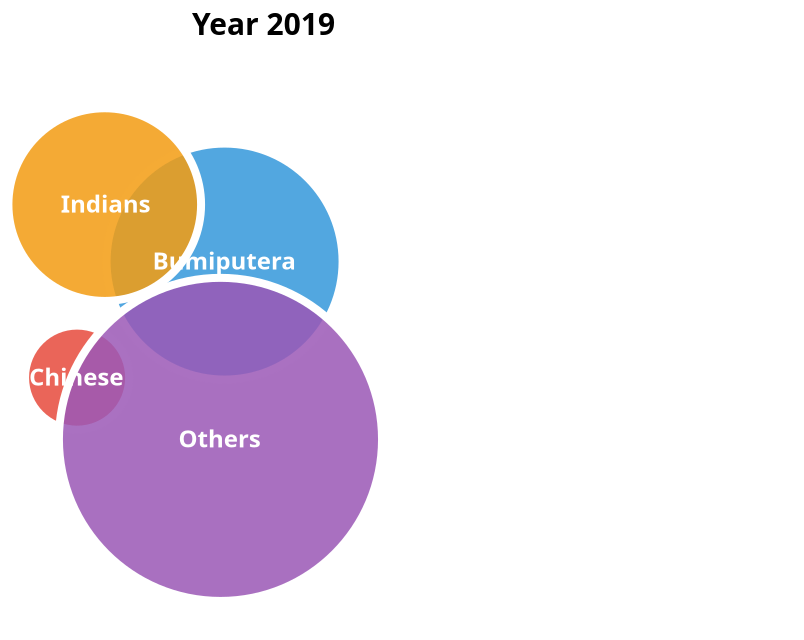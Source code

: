 {
  "$schema": "https://vega.github.io/schema/vega/v6.json",
  "description": "Packed bubble chart showing poverty incidence by ethnicity (2002)",
  "width": 100,
  "height": 320,

  "signals": [
    {"name": "cx", "update": "width/2-260"},
    {"name": "cy", "update": "170"}
  ],
  "data": [
    {
      "name": "table",
      "values": [
        {"ethnic": "Bumiputera", "poverty": 7.2},
        {"ethnic": "Chinese", "poverty": 1.4},
        {"ethnic": "Indians", "poverty": 4.8},
        {"ethnic": "Others", "poverty": 13.5}
      ]
    }
  ],
  "scales": [
    {
      "name": "size",
      "domain": [0, 15],
      "range": [0, 29000]  
    },
    {
      "name": "color",
      "type": "ordinal",
      "domain": ["Bumiputera", "Chinese", "Indians", "Others"],
      "range": ["#3498db", "#e74c3c", "#f39c12", "#9b59b6"]
    }
  ],
  "marks": [
    {
      "type": "text",
      "encode": {
        "enter": {
          "x": {"signal": "width/2-220"},
          "y": {"value": 5.5},
          "text": {"value": "Year 2019"},
          "align": {"value": "center"},
          "baseline": {"value": "top"},
          "fontSize": {"value": 15},
          "fontWeight": {"value": "bold"}
        }
      }
    },
    {
      "name": "nodes",
      "type": "symbol",
      "from": {"data": "table"},
      "encode": {
        "enter": {
          "fill": {"scale": "color", "field": "ethnic"},
          "xfocus": {"signal": "cx"},
          "yfocus": {"signal": "cy"}
        },
        "update": {
          "size": {"signal": "datum.poverty", "scale": "size"},
          "stroke": {"value": "white"},
          "strokeWidth": {"value": 4},
          "fillOpacity": {"value": 0.85},
          "tooltip": {
            "signal": "{'Ethnicity': datum.ethnic, 'Poverty Rate (%)': datum.poverty}"
          }
        },
        "hover": {
          "fillOpacity": {"value": 1},
          "strokeWidth": {"value": 6}
        }
      },
      "transform": [
        {
          "type": "force",
          "iterations": 300,
          "static": false,
          "restart": true,
          "forces": [
            {
              "force": "collide",
              "iterations": 3,
              "radius": {"expr": "sqrt(datum.size)/2 + 1"}  
            },
            {"force": "center", "x": {"signal": "cx"}, "y": {"signal": "cy"}},
            {"force": "x", "x": "xfocus", "strength": 0.05},
            {"force": "y", "y": "yfocus", "strength": 0.05}
          ]
        }
      ]
    },
    {
      "type": "text",
      "from": {"data": "nodes"},
      "encode": {
        "enter": {
          "align": {"value": "center"},
          "baseline": {"value": "middle"},
          "fontSize": {"value": 12},
          "fontWeight": {"value": "bold"},
          "fill": {"value": "white"}
        },
        "update": {
          "x": {"field": "x"},
          "y": {"field": "y"},
          "text": {"field": "datum.ethnic"}
        }
      }
    }
  ]
}
